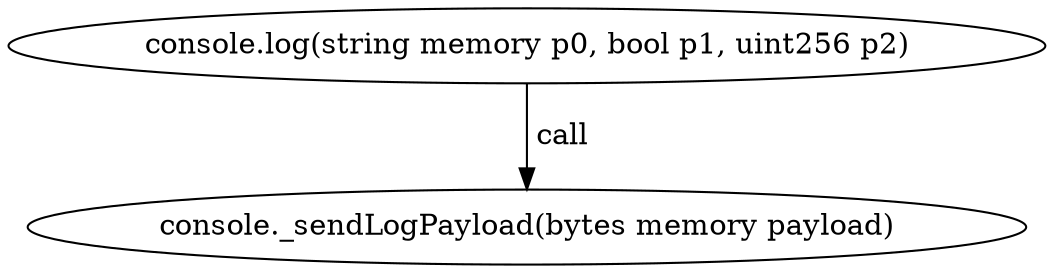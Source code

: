 digraph "" {
	graph [bb="0,0,421.72,124.8"];
	node [label="\N"];
	"console.log(string memory p0, bool p1, uint256 p2)"	 [height=0.5,
		pos="210.86,106.8",
		width=5.8572];
	"console._sendLogPayload(bytes memory payload)"	 [height=0.5,
		pos="210.86,18",
		width=5.7372];
	"console.log(string memory p0, bool p1, uint256 p2)" -> "console._sendLogPayload(bytes memory payload)" [key=call,
	label=" call",
	lp="222.72,62.4",
	pos="e,210.86,36.072 210.86,88.401 210.86,76.295 210.86,60.208 210.86,46.467"];
}
digraph "" {
	graph [bb="0,0,421.72,124.8"];
	node [label="\N"];
	"console.log(string memory p0, bool p1, uint256 p2)"	 [height=0.5,
		pos="210.86,106.8",
		width=5.8572];
	"console._sendLogPayload(bytes memory payload)"	 [height=0.5,
		pos="210.86,18",
		width=5.7372];
	"console.log(string memory p0, bool p1, uint256 p2)" -> "console._sendLogPayload(bytes memory payload)" [key=call,
	label=" call",
	lp="222.72,62.4",
	pos="e,210.86,36.072 210.86,88.401 210.86,76.295 210.86,60.208 210.86,46.467"];
}
